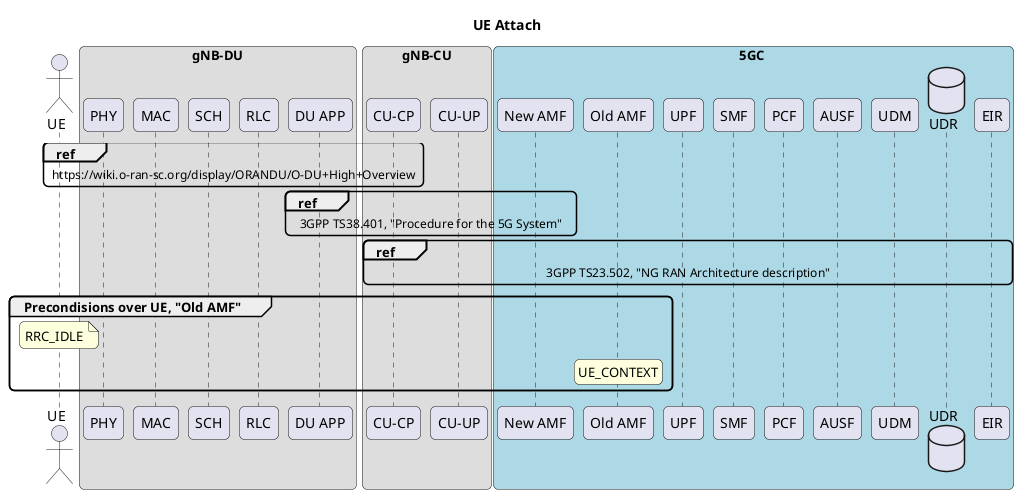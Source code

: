 @startuml "UE Attach"
skinparam RoundCorner 10

title
    UE Attach
end title

'=============================
'===== Network Functions =====
'=============================
database UDR
actor UE

box gNB-DU High
    participant MAC
    participant SCH
    participant RLC
    participant "DU APP"
endbox

box gNB-DU
    participant PHY
    participant MAC
    participant SCH
    participant RLC
    participant "DU APP"
endbox

box gNB-CU
    participant "CU-CP"
    participant "CU-UP"
endbox

box 5GC #lightblue
    participant "New AMF"
    participant "Old AMF"
    participant UPF
    participant SMF
    participant PCF
    participant AUSF
    participant UDM
    participant UDR
    participant EIR
endbox

'=====================
'===== Reference =====
'=====================
ref over UE, "CU-CP": https://wiki.o-ran-sc.org/display/ORANDU/O-DU+High+Overview
ref over "DU APP", "New AMF": 3GPP TS38.401, "Procedure for the 5G System"
ref over "CU-CP", EIR: 3GPP TS23.502, "NG RAN Architecture description"

'=========================
'===== Preconditions =====
'=========================
group Precondisions over UE, "Old AMF"
    note over UE
        RRC_IDLE
    endnote

    rnote over "Old AMF"
        UE_CONTEXT
    endrnote
end

'=====================
'===== UE Attach =====
'=====================





@enduml